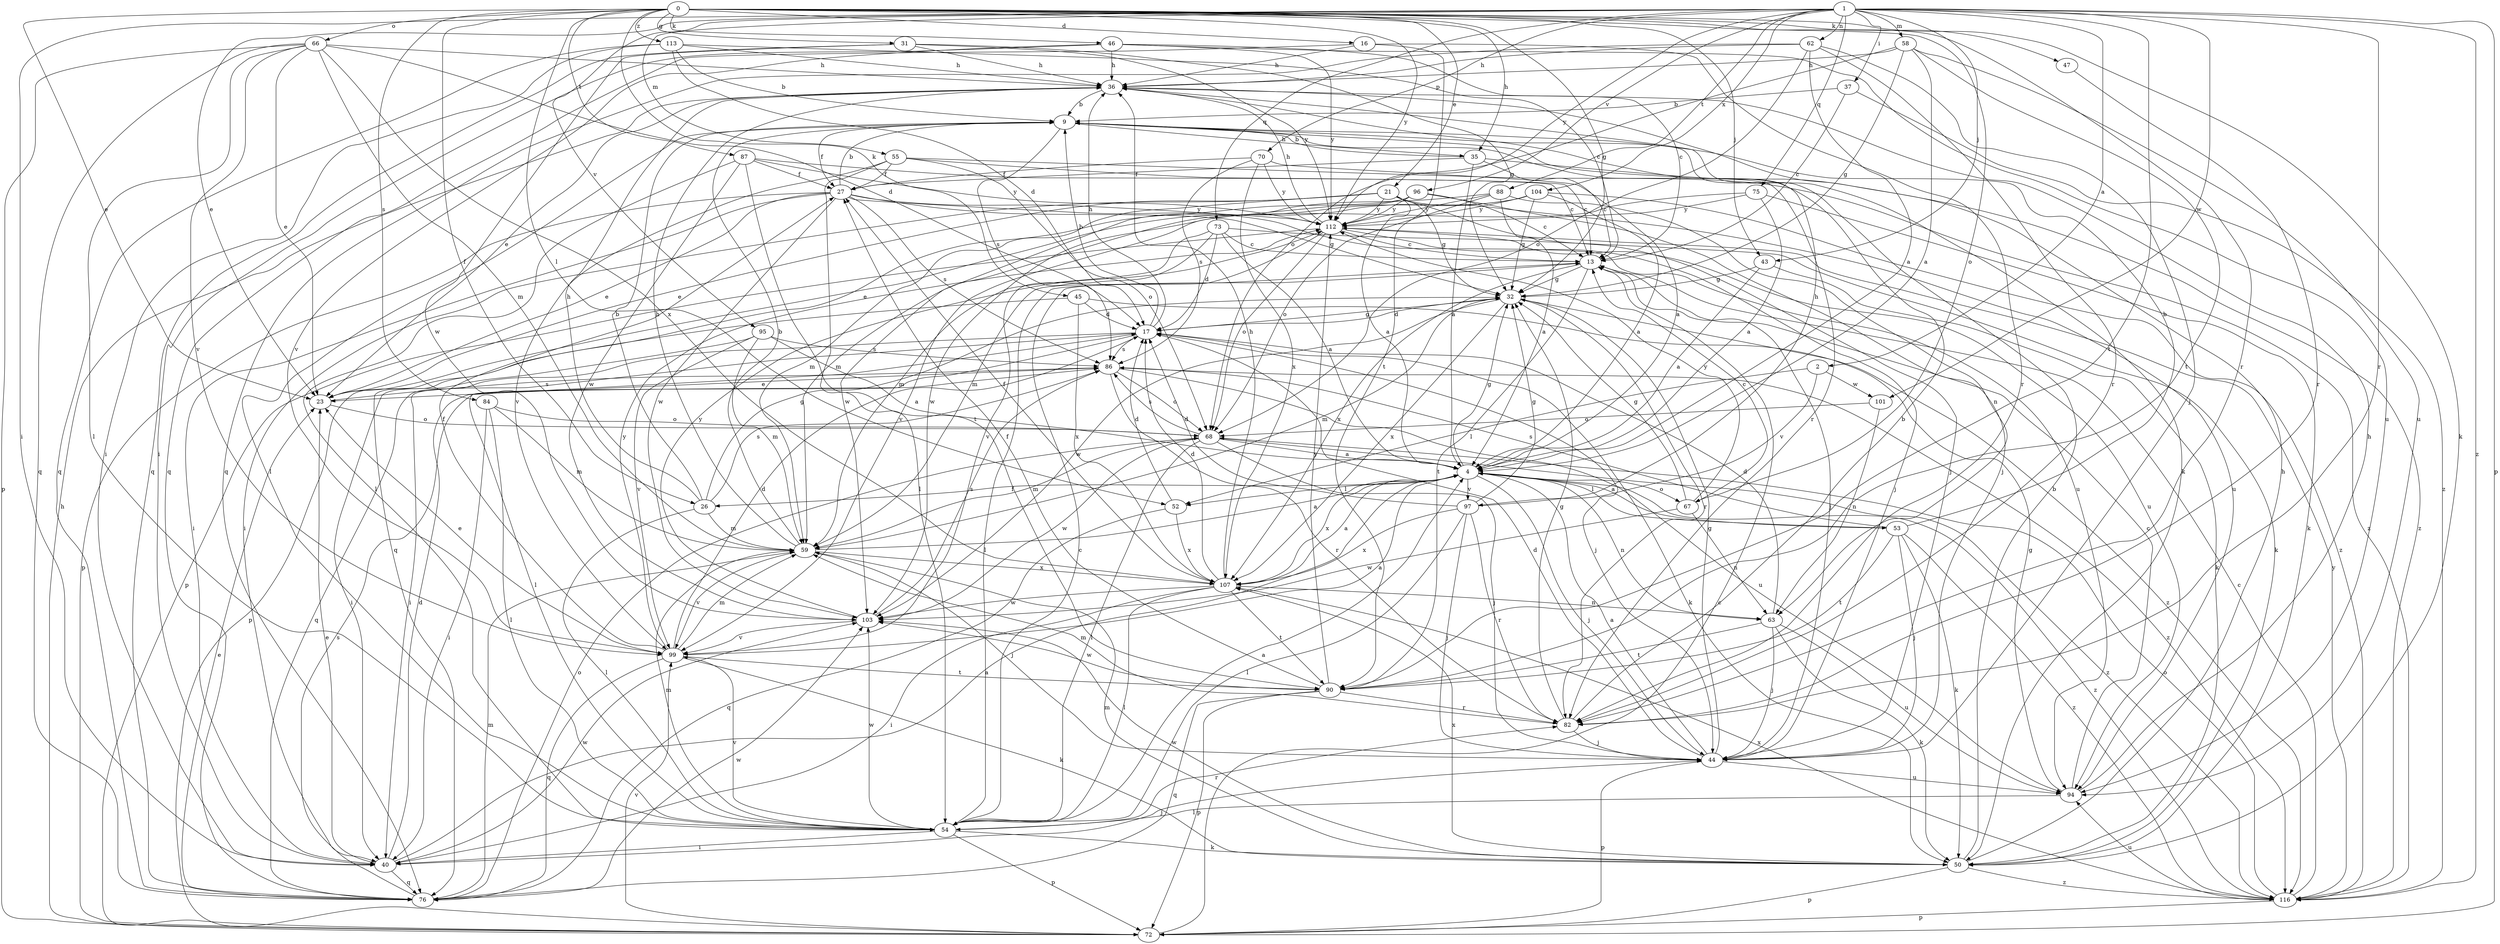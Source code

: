 strict digraph  {
0;
1;
2;
4;
9;
13;
16;
17;
21;
23;
26;
27;
31;
32;
35;
36;
37;
40;
43;
44;
45;
46;
47;
50;
52;
53;
54;
55;
58;
59;
62;
63;
66;
67;
68;
70;
72;
73;
75;
76;
82;
84;
86;
87;
88;
90;
94;
95;
96;
97;
99;
101;
103;
104;
107;
112;
113;
116;
0 -> 16  [label=d];
0 -> 21  [label=e];
0 -> 23  [label=e];
0 -> 26  [label=f];
0 -> 31  [label=g];
0 -> 32  [label=g];
0 -> 35  [label=h];
0 -> 43  [label=j];
0 -> 45  [label=k];
0 -> 46  [label=k];
0 -> 47  [label=k];
0 -> 50  [label=k];
0 -> 52  [label=l];
0 -> 66  [label=o];
0 -> 67  [label=o];
0 -> 82  [label=r];
0 -> 84  [label=s];
0 -> 87  [label=t];
0 -> 112  [label=y];
0 -> 113  [label=z];
1 -> 2  [label=a];
1 -> 23  [label=e];
1 -> 37  [label=i];
1 -> 40  [label=i];
1 -> 43  [label=j];
1 -> 55  [label=m];
1 -> 58  [label=m];
1 -> 62  [label=n];
1 -> 70  [label=p];
1 -> 72  [label=p];
1 -> 73  [label=q];
1 -> 75  [label=q];
1 -> 82  [label=r];
1 -> 88  [label=t];
1 -> 90  [label=t];
1 -> 95  [label=v];
1 -> 96  [label=v];
1 -> 101  [label=w];
1 -> 104  [label=x];
1 -> 112  [label=y];
1 -> 116  [label=z];
2 -> 52  [label=l];
2 -> 97  [label=v];
2 -> 101  [label=w];
4 -> 26  [label=f];
4 -> 32  [label=g];
4 -> 44  [label=j];
4 -> 52  [label=l];
4 -> 53  [label=l];
4 -> 63  [label=n];
4 -> 67  [label=o];
4 -> 97  [label=v];
4 -> 107  [label=x];
4 -> 116  [label=z];
9 -> 27  [label=f];
9 -> 35  [label=h];
9 -> 54  [label=l];
9 -> 82  [label=r];
9 -> 86  [label=s];
13 -> 32  [label=g];
13 -> 44  [label=j];
13 -> 54  [label=l];
13 -> 90  [label=t];
13 -> 107  [label=x];
16 -> 36  [label=h];
16 -> 76  [label=q];
16 -> 82  [label=r];
16 -> 90  [label=t];
17 -> 9  [label=b];
17 -> 32  [label=g];
17 -> 36  [label=h];
17 -> 40  [label=i];
17 -> 44  [label=j];
17 -> 50  [label=k];
17 -> 54  [label=l];
17 -> 76  [label=q];
17 -> 86  [label=s];
21 -> 4  [label=a];
21 -> 23  [label=e];
21 -> 32  [label=g];
21 -> 40  [label=i];
21 -> 44  [label=j];
21 -> 59  [label=m];
21 -> 94  [label=u];
21 -> 112  [label=y];
23 -> 68  [label=o];
23 -> 86  [label=s];
26 -> 9  [label=b];
26 -> 32  [label=g];
26 -> 36  [label=h];
26 -> 54  [label=l];
26 -> 59  [label=m];
26 -> 86  [label=s];
27 -> 9  [label=b];
27 -> 23  [label=e];
27 -> 32  [label=g];
27 -> 40  [label=i];
27 -> 72  [label=p];
27 -> 86  [label=s];
27 -> 94  [label=u];
27 -> 103  [label=w];
27 -> 112  [label=y];
31 -> 32  [label=g];
31 -> 36  [label=h];
31 -> 76  [label=q];
31 -> 103  [label=w];
31 -> 112  [label=y];
32 -> 17  [label=d];
32 -> 59  [label=m];
32 -> 82  [label=r];
32 -> 103  [label=w];
32 -> 107  [label=x];
35 -> 4  [label=a];
35 -> 9  [label=b];
35 -> 13  [label=c];
35 -> 27  [label=f];
35 -> 116  [label=z];
36 -> 9  [label=b];
36 -> 23  [label=e];
36 -> 50  [label=k];
37 -> 9  [label=b];
37 -> 13  [label=c];
37 -> 116  [label=z];
40 -> 4  [label=a];
40 -> 17  [label=d];
40 -> 23  [label=e];
40 -> 44  [label=j];
40 -> 76  [label=q];
40 -> 103  [label=w];
43 -> 4  [label=a];
43 -> 32  [label=g];
43 -> 50  [label=k];
44 -> 4  [label=a];
44 -> 17  [label=d];
44 -> 32  [label=g];
44 -> 72  [label=p];
44 -> 94  [label=u];
45 -> 17  [label=d];
45 -> 72  [label=p];
45 -> 107  [label=x];
45 -> 116  [label=z];
46 -> 13  [label=c];
46 -> 36  [label=h];
46 -> 40  [label=i];
46 -> 94  [label=u];
46 -> 99  [label=v];
46 -> 112  [label=y];
47 -> 82  [label=r];
50 -> 9  [label=b];
50 -> 36  [label=h];
50 -> 59  [label=m];
50 -> 72  [label=p];
50 -> 103  [label=w];
50 -> 107  [label=x];
50 -> 116  [label=z];
52 -> 17  [label=d];
52 -> 76  [label=q];
52 -> 107  [label=x];
53 -> 4  [label=a];
53 -> 9  [label=b];
53 -> 44  [label=j];
53 -> 50  [label=k];
53 -> 86  [label=s];
53 -> 90  [label=t];
53 -> 116  [label=z];
54 -> 4  [label=a];
54 -> 13  [label=c];
54 -> 40  [label=i];
54 -> 50  [label=k];
54 -> 59  [label=m];
54 -> 72  [label=p];
54 -> 82  [label=r];
54 -> 99  [label=v];
54 -> 103  [label=w];
55 -> 13  [label=c];
55 -> 27  [label=f];
55 -> 54  [label=l];
55 -> 68  [label=o];
55 -> 99  [label=v];
55 -> 116  [label=z];
58 -> 4  [label=a];
58 -> 32  [label=g];
58 -> 36  [label=h];
58 -> 68  [label=o];
58 -> 90  [label=t];
58 -> 94  [label=u];
59 -> 4  [label=a];
59 -> 9  [label=b];
59 -> 36  [label=h];
59 -> 44  [label=j];
59 -> 99  [label=v];
59 -> 107  [label=x];
62 -> 4  [label=a];
62 -> 36  [label=h];
62 -> 44  [label=j];
62 -> 68  [label=o];
62 -> 76  [label=q];
62 -> 82  [label=r];
63 -> 17  [label=d];
63 -> 44  [label=j];
63 -> 50  [label=k];
63 -> 90  [label=t];
63 -> 94  [label=u];
66 -> 17  [label=d];
66 -> 23  [label=e];
66 -> 36  [label=h];
66 -> 54  [label=l];
66 -> 59  [label=m];
66 -> 72  [label=p];
66 -> 76  [label=q];
66 -> 99  [label=v];
66 -> 107  [label=x];
67 -> 13  [label=c];
67 -> 32  [label=g];
67 -> 63  [label=n];
67 -> 103  [label=w];
67 -> 112  [label=y];
68 -> 4  [label=a];
68 -> 44  [label=j];
68 -> 54  [label=l];
68 -> 59  [label=m];
68 -> 86  [label=s];
68 -> 103  [label=w];
68 -> 116  [label=z];
70 -> 4  [label=a];
70 -> 27  [label=f];
70 -> 86  [label=s];
70 -> 107  [label=x];
70 -> 112  [label=y];
72 -> 13  [label=c];
72 -> 36  [label=h];
72 -> 99  [label=v];
73 -> 4  [label=a];
73 -> 13  [label=c];
73 -> 17  [label=d];
73 -> 50  [label=k];
73 -> 59  [label=m];
73 -> 99  [label=v];
75 -> 4  [label=a];
75 -> 50  [label=k];
75 -> 99  [label=v];
75 -> 112  [label=y];
76 -> 23  [label=e];
76 -> 59  [label=m];
76 -> 68  [label=o];
76 -> 86  [label=s];
76 -> 103  [label=w];
82 -> 9  [label=b];
82 -> 32  [label=g];
82 -> 44  [label=j];
82 -> 59  [label=m];
84 -> 40  [label=i];
84 -> 54  [label=l];
84 -> 59  [label=m];
84 -> 68  [label=o];
86 -> 23  [label=e];
86 -> 68  [label=o];
86 -> 82  [label=r];
86 -> 94  [label=u];
86 -> 116  [label=z];
87 -> 13  [label=c];
87 -> 27  [label=f];
87 -> 54  [label=l];
87 -> 90  [label=t];
87 -> 103  [label=w];
87 -> 112  [label=y];
88 -> 4  [label=a];
88 -> 63  [label=n];
88 -> 68  [label=o];
88 -> 103  [label=w];
88 -> 112  [label=y];
90 -> 27  [label=f];
90 -> 72  [label=p];
90 -> 76  [label=q];
90 -> 82  [label=r];
90 -> 103  [label=w];
90 -> 112  [label=y];
94 -> 13  [label=c];
94 -> 32  [label=g];
94 -> 36  [label=h];
94 -> 54  [label=l];
95 -> 4  [label=a];
95 -> 40  [label=i];
95 -> 59  [label=m];
95 -> 86  [label=s];
95 -> 99  [label=v];
96 -> 13  [label=c];
96 -> 44  [label=j];
96 -> 76  [label=q];
96 -> 103  [label=w];
96 -> 112  [label=y];
97 -> 17  [label=d];
97 -> 32  [label=g];
97 -> 36  [label=h];
97 -> 44  [label=j];
97 -> 54  [label=l];
97 -> 82  [label=r];
97 -> 107  [label=x];
99 -> 4  [label=a];
99 -> 17  [label=d];
99 -> 23  [label=e];
99 -> 27  [label=f];
99 -> 50  [label=k];
99 -> 59  [label=m];
99 -> 76  [label=q];
99 -> 90  [label=t];
99 -> 112  [label=y];
101 -> 63  [label=n];
101 -> 68  [label=o];
103 -> 86  [label=s];
103 -> 99  [label=v];
103 -> 112  [label=y];
104 -> 4  [label=a];
104 -> 23  [label=e];
104 -> 32  [label=g];
104 -> 59  [label=m];
104 -> 112  [label=y];
104 -> 116  [label=z];
107 -> 4  [label=a];
107 -> 17  [label=d];
107 -> 27  [label=f];
107 -> 36  [label=h];
107 -> 40  [label=i];
107 -> 54  [label=l];
107 -> 63  [label=n];
107 -> 90  [label=t];
107 -> 103  [label=w];
112 -> 13  [label=c];
112 -> 36  [label=h];
112 -> 44  [label=j];
112 -> 59  [label=m];
112 -> 68  [label=o];
112 -> 72  [label=p];
112 -> 94  [label=u];
113 -> 9  [label=b];
113 -> 13  [label=c];
113 -> 17  [label=d];
113 -> 36  [label=h];
113 -> 40  [label=i];
113 -> 76  [label=q];
116 -> 13  [label=c];
116 -> 68  [label=o];
116 -> 72  [label=p];
116 -> 94  [label=u];
116 -> 107  [label=x];
116 -> 112  [label=y];
}
